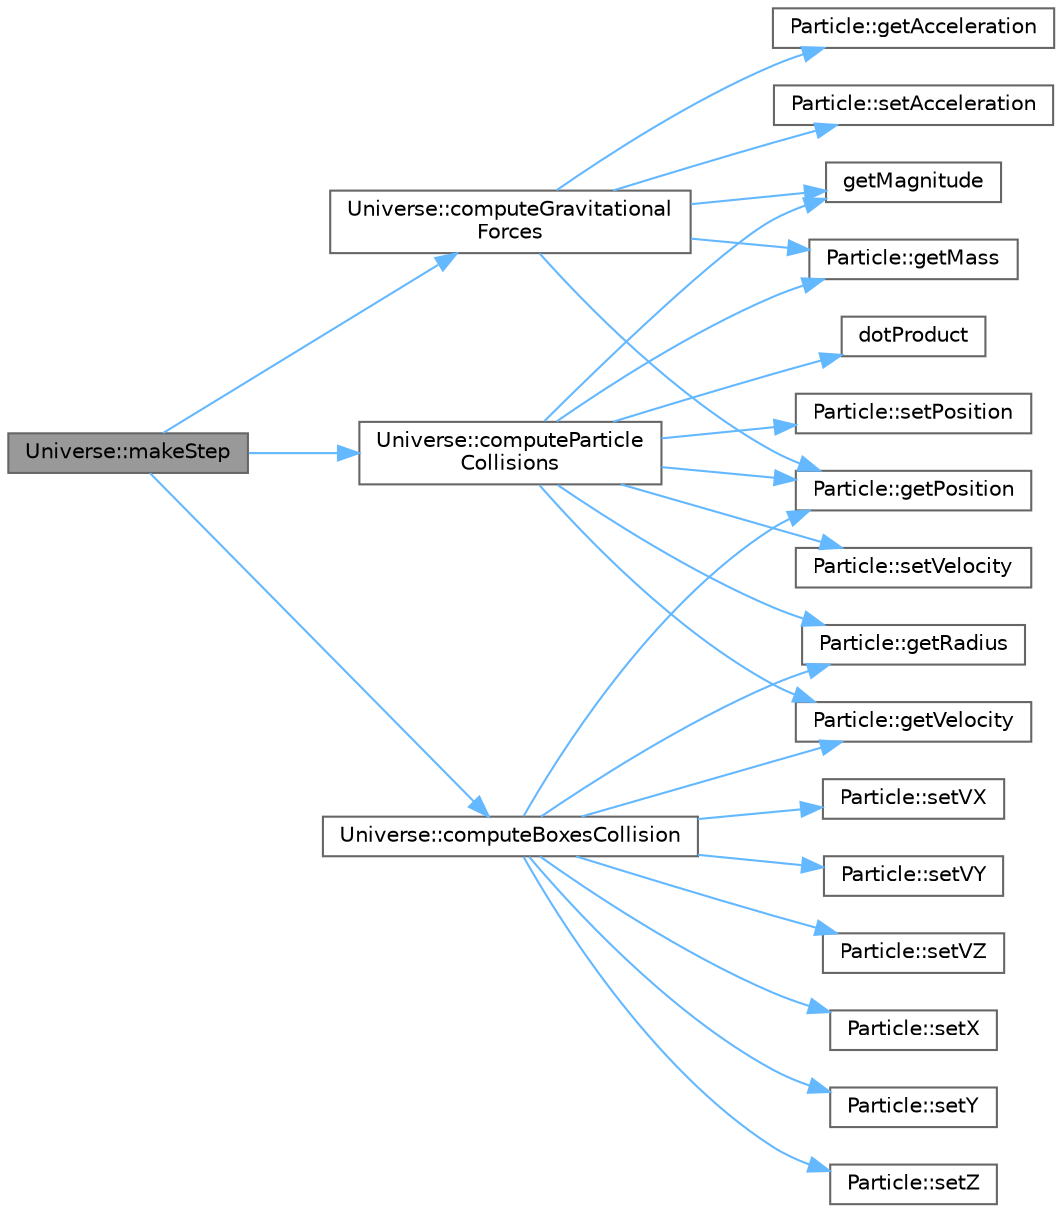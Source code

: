 digraph "Universe::makeStep"
{
 // LATEX_PDF_SIZE
  bgcolor="transparent";
  edge [fontname=Helvetica,fontsize=10,labelfontname=Helvetica,labelfontsize=10];
  node [fontname=Helvetica,fontsize=10,shape=box,height=0.2,width=0.4];
  rankdir="LR";
  Node1 [id="Node000001",label="Universe::makeStep",height=0.2,width=0.4,color="gray40", fillcolor="grey60", style="filled", fontcolor="black",tooltip="Makes a simulation step."];
  Node1 -> Node2 [id="edge1_Node000001_Node000002",color="steelblue1",style="solid",tooltip=" "];
  Node2 [id="Node000002",label="Universe::computeBoxesCollision",height=0.2,width=0.4,color="grey40", fillcolor="white", style="filled",URL="$classUniverse.html#aaeb36fe496430fd8ef3848a6a91f55a3",tooltip="Compute and resolve particle collisions between all boxes."];
  Node2 -> Node3 [id="edge2_Node000002_Node000003",color="steelblue1",style="solid",tooltip=" "];
  Node3 [id="Node000003",label="Particle::getPosition",height=0.2,width=0.4,color="grey40", fillcolor="white", style="filled",URL="$classParticle.html#ae9abfb636d151913acad8d6c2354647e",tooltip="Gets the position."];
  Node2 -> Node4 [id="edge3_Node000002_Node000004",color="steelblue1",style="solid",tooltip=" "];
  Node4 [id="Node000004",label="Particle::getRadius",height=0.2,width=0.4,color="grey40", fillcolor="white", style="filled",URL="$classParticle.html#a2be471000151d3a305dd2713ab76a84c",tooltip="Gets the radius."];
  Node2 -> Node5 [id="edge4_Node000002_Node000005",color="steelblue1",style="solid",tooltip=" "];
  Node5 [id="Node000005",label="Particle::getVelocity",height=0.2,width=0.4,color="grey40", fillcolor="white", style="filled",URL="$classParticle.html#ab6108f87ac6ef4cc0994cda3ef596bda",tooltip="Gets the velocity."];
  Node2 -> Node6 [id="edge5_Node000002_Node000006",color="steelblue1",style="solid",tooltip=" "];
  Node6 [id="Node000006",label="Particle::setVX",height=0.2,width=0.4,color="grey40", fillcolor="white", style="filled",URL="$classParticle.html#aa45d934d61d41672c9cb3b6bf457ba0e",tooltip="Sets the x coordinate of the velocity."];
  Node2 -> Node7 [id="edge6_Node000002_Node000007",color="steelblue1",style="solid",tooltip=" "];
  Node7 [id="Node000007",label="Particle::setVY",height=0.2,width=0.4,color="grey40", fillcolor="white", style="filled",URL="$classParticle.html#a81de2f06905ac5c22f2cfa59f6340131",tooltip="Sets the y coordinate of the velocity."];
  Node2 -> Node8 [id="edge7_Node000002_Node000008",color="steelblue1",style="solid",tooltip=" "];
  Node8 [id="Node000008",label="Particle::setVZ",height=0.2,width=0.4,color="grey40", fillcolor="white", style="filled",URL="$classParticle.html#a7b3230137d70476f54ed089f3f1aaf92",tooltip="Sets the z coordinate of the velocity."];
  Node2 -> Node9 [id="edge8_Node000002_Node000009",color="steelblue1",style="solid",tooltip=" "];
  Node9 [id="Node000009",label="Particle::setX",height=0.2,width=0.4,color="grey40", fillcolor="white", style="filled",URL="$classParticle.html#ac76e254b7e09ef2b59d1b72ccdd4e767",tooltip="Sets the x coordinate of the position."];
  Node2 -> Node10 [id="edge9_Node000002_Node000010",color="steelblue1",style="solid",tooltip=" "];
  Node10 [id="Node000010",label="Particle::setY",height=0.2,width=0.4,color="grey40", fillcolor="white", style="filled",URL="$classParticle.html#a7b2eeb3239ab34be85a4bbf5005cbbd7",tooltip="Sets the y coordinate of the position."];
  Node2 -> Node11 [id="edge10_Node000002_Node000011",color="steelblue1",style="solid",tooltip=" "];
  Node11 [id="Node000011",label="Particle::setZ",height=0.2,width=0.4,color="grey40", fillcolor="white", style="filled",URL="$classParticle.html#ac5576247fc017ba980dc307abe7ba167",tooltip="Sets the z coordinate of the position."];
  Node1 -> Node12 [id="edge11_Node000001_Node000012",color="steelblue1",style="solid",tooltip=" "];
  Node12 [id="Node000012",label="Universe::computeGravitational\lForces",height=0.2,width=0.4,color="grey40", fillcolor="white", style="filled",URL="$classUniverse.html#aed966ac7972d125fe78e243a835c2695",tooltip="Computes and applies gravitational forces between all particles."];
  Node12 -> Node13 [id="edge12_Node000012_Node000013",color="steelblue1",style="solid",tooltip=" "];
  Node13 [id="Node000013",label="Particle::getAcceleration",height=0.2,width=0.4,color="grey40", fillcolor="white", style="filled",URL="$classParticle.html#a72f20633f5f623489c1a60e92e9d3a20",tooltip="Gets the acceleration."];
  Node12 -> Node14 [id="edge13_Node000012_Node000014",color="steelblue1",style="solid",tooltip=" "];
  Node14 [id="Node000014",label="getMagnitude",height=0.2,width=0.4,color="grey40", fillcolor="white", style="filled",URL="$array_8cpp.html#a0937c26777921806631f5150d92e03f8",tooltip=" "];
  Node12 -> Node15 [id="edge14_Node000012_Node000015",color="steelblue1",style="solid",tooltip=" "];
  Node15 [id="Node000015",label="Particle::getMass",height=0.2,width=0.4,color="grey40", fillcolor="white", style="filled",URL="$classParticle.html#ad08e7b1d0cc7cb17bd0602caa4a22bc6",tooltip="Gets the mass."];
  Node12 -> Node3 [id="edge15_Node000012_Node000003",color="steelblue1",style="solid",tooltip=" "];
  Node12 -> Node16 [id="edge16_Node000012_Node000016",color="steelblue1",style="solid",tooltip=" "];
  Node16 [id="Node000016",label="Particle::setAcceleration",height=0.2,width=0.4,color="grey40", fillcolor="white", style="filled",URL="$classParticle.html#aa554d35d28364d690c5b3c89b7fbe66e",tooltip="Sets the acceleration."];
  Node1 -> Node17 [id="edge17_Node000001_Node000017",color="steelblue1",style="solid",tooltip=" "];
  Node17 [id="Node000017",label="Universe::computeParticle\lCollisions",height=0.2,width=0.4,color="grey40", fillcolor="white", style="filled",URL="$classUniverse.html#a7b253a1bf2e81239f327609255b2f1d8",tooltip="Computes and resolve particle collisions between all particles."];
  Node17 -> Node18 [id="edge18_Node000017_Node000018",color="steelblue1",style="solid",tooltip=" "];
  Node18 [id="Node000018",label="dotProduct",height=0.2,width=0.4,color="grey40", fillcolor="white", style="filled",URL="$array_8cpp.html#a7f64cb886e05e2ecb77dda085d9706a3",tooltip=" "];
  Node17 -> Node14 [id="edge19_Node000017_Node000014",color="steelblue1",style="solid",tooltip=" "];
  Node17 -> Node15 [id="edge20_Node000017_Node000015",color="steelblue1",style="solid",tooltip=" "];
  Node17 -> Node3 [id="edge21_Node000017_Node000003",color="steelblue1",style="solid",tooltip=" "];
  Node17 -> Node4 [id="edge22_Node000017_Node000004",color="steelblue1",style="solid",tooltip=" "];
  Node17 -> Node5 [id="edge23_Node000017_Node000005",color="steelblue1",style="solid",tooltip=" "];
  Node17 -> Node19 [id="edge24_Node000017_Node000019",color="steelblue1",style="solid",tooltip=" "];
  Node19 [id="Node000019",label="Particle::setPosition",height=0.2,width=0.4,color="grey40", fillcolor="white", style="filled",URL="$classParticle.html#a23ac81778f2df7c57abe4770401522fb",tooltip="Sets the position."];
  Node17 -> Node20 [id="edge25_Node000017_Node000020",color="steelblue1",style="solid",tooltip=" "];
  Node20 [id="Node000020",label="Particle::setVelocity",height=0.2,width=0.4,color="grey40", fillcolor="white", style="filled",URL="$classParticle.html#ac224e83ca5fbcd2bcbaa98741cddcaa8",tooltip="Sets the velocity."];
}
